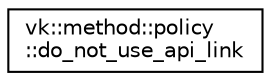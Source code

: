 digraph "Graphical Class Hierarchy"
{
 // LATEX_PDF_SIZE
  edge [fontname="Helvetica",fontsize="10",labelfontname="Helvetica",labelfontsize="10"];
  node [fontname="Helvetica",fontsize="10",shape=record];
  rankdir="LR";
  Node0 [label="vk::method::policy\l::do_not_use_api_link",height=0.2,width=0.4,color="black", fillcolor="white", style="filled",URL="$classvk_1_1method_1_1policy_1_1do__not__use__api__link.html",tooltip=" "];
}
